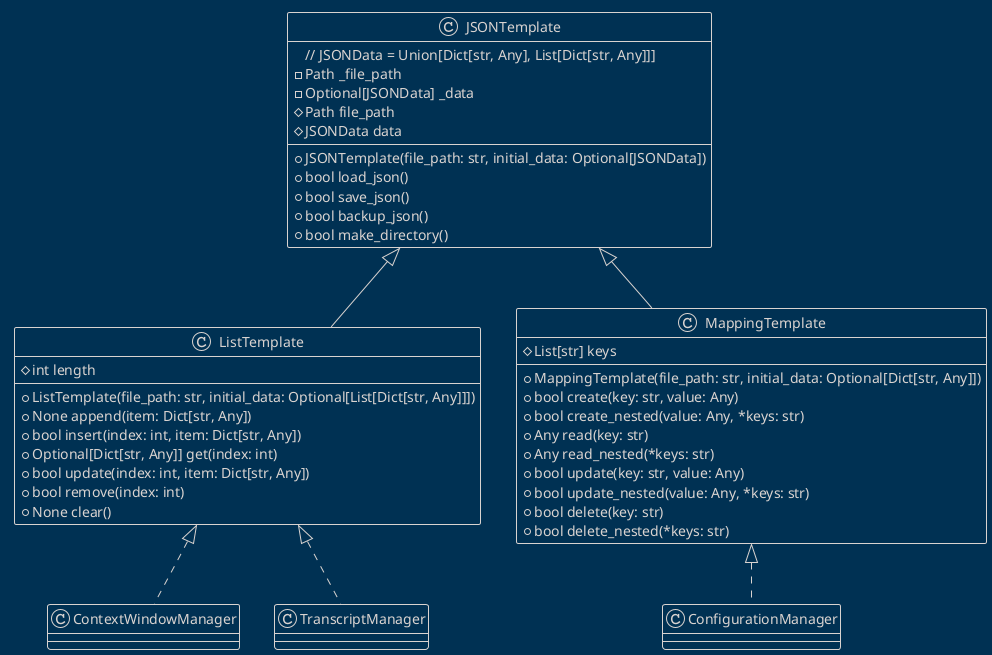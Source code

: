 @startuml MappingTemplates
!theme blueprint

class JSONTemplate {
    // JSONData = Union[Dict[str, Any], List[Dict[str, Any]]]
    - Path _file_path
    - Optional[JSONData] _data
    + JSONTemplate(file_path: str, initial_data: Optional[JSONData])
    # Path file_path
    # JSONData data
    + bool load_json()
    + bool save_json()
    + bool backup_json()
    + bool make_directory()
}

class ListTemplate extends JSONTemplate {
    + ListTemplate(file_path: str, initial_data: Optional[List[Dict[str, Any]]])
    # int length
    + None append(item: Dict[str, Any])
    + bool insert(index: int, item: Dict[str, Any])
    + Optional[Dict[str, Any]] get(index: int)
    + bool update(index: int, item: Dict[str, Any])
    + bool remove(index: int)
    + None clear()
}

class MappingTemplate extends JSONTemplate {
    + MappingTemplate(file_path: str, initial_data: Optional[Dict[str, Any]])
    # List[str] keys
    + bool create(key: str, value: Any)
    + bool create_nested(value: Any, *keys: str)
    + Any read(key: str)
    + Any read_nested(*keys: str)
    + bool update(key: str, value: Any)
    + bool update_nested(value: Any, *keys: str)
    + bool delete(key: str)
    + bool delete_nested(*keys: str)
}

class ConfigurationManager
MappingTemplate <|.. ConfigurationManager

class ContextWindowManager
ListTemplate <|.. ContextWindowManager

class TranscriptManager
ListTemplate <|.. TranscriptManager
@enduml
